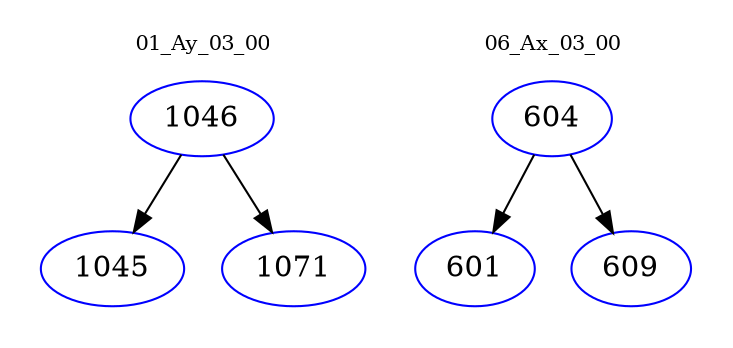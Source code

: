 digraph{
subgraph cluster_0 {
color = white
label = "01_Ay_03_00";
fontsize=10;
T0_1046 [label="1046", color="blue"]
T0_1046 -> T0_1045 [color="black"]
T0_1045 [label="1045", color="blue"]
T0_1046 -> T0_1071 [color="black"]
T0_1071 [label="1071", color="blue"]
}
subgraph cluster_1 {
color = white
label = "06_Ax_03_00";
fontsize=10;
T1_604 [label="604", color="blue"]
T1_604 -> T1_601 [color="black"]
T1_601 [label="601", color="blue"]
T1_604 -> T1_609 [color="black"]
T1_609 [label="609", color="blue"]
}
}
